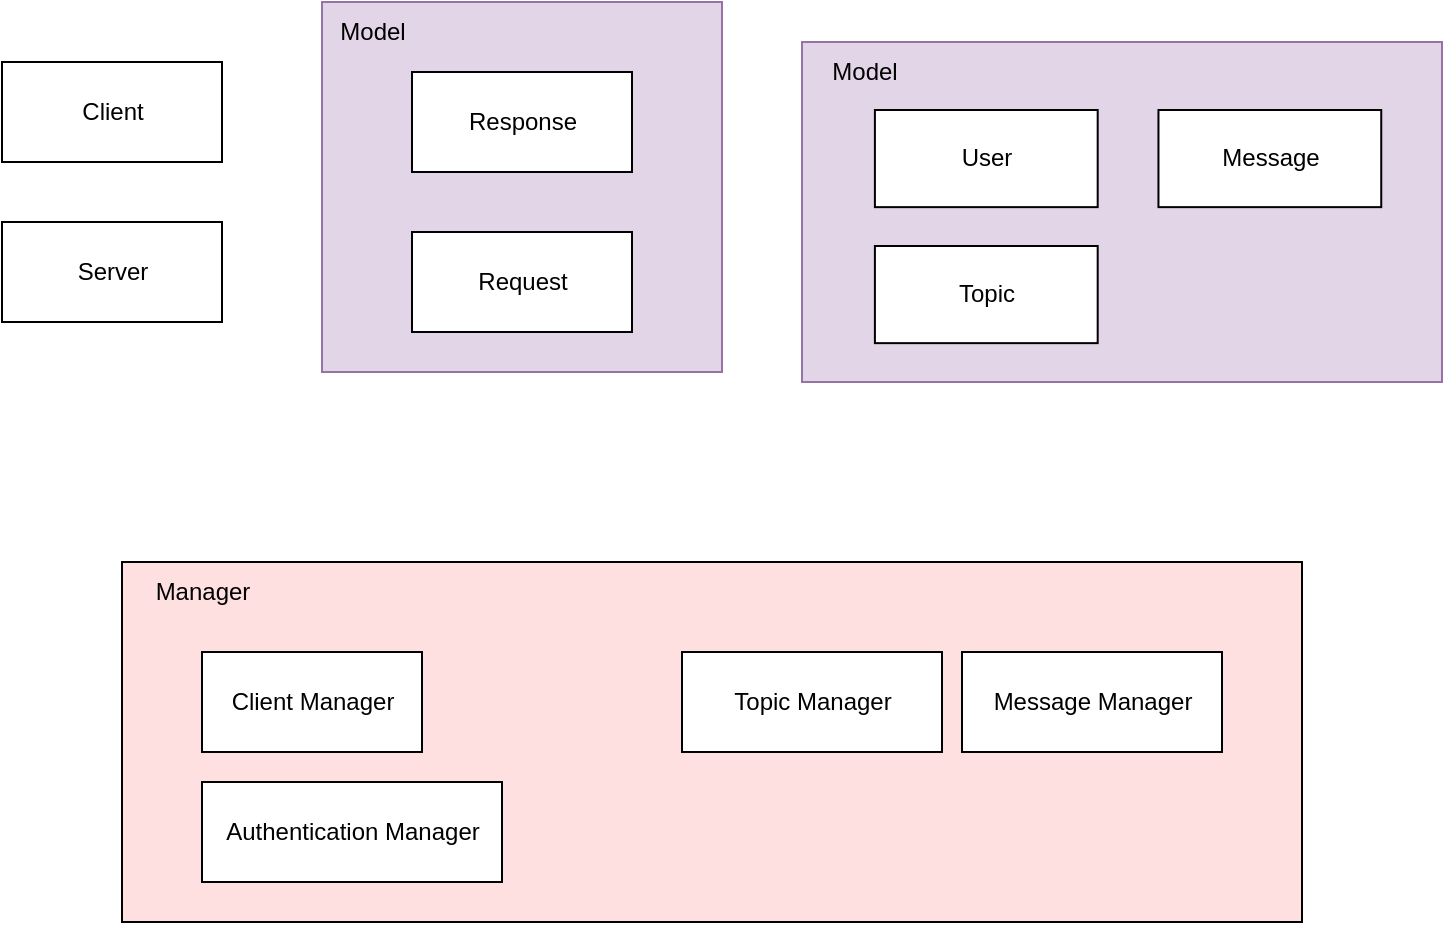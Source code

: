 <mxfile version="13.9.9" type="device" pages="6"><diagram id="C5RBs43oDa-KdzZeNtuy" name="Packages"><mxGraphModel dx="1886" dy="888" grid="1" gridSize="10" guides="1" tooltips="1" connect="1" arrows="1" fold="1" page="1" pageScale="1" pageWidth="827" pageHeight="1169" math="0" shadow="0"><root><mxCell id="WIyWlLk6GJQsqaUBKTNV-0"/><mxCell id="WIyWlLk6GJQsqaUBKTNV-1" parent="WIyWlLk6GJQsqaUBKTNV-0"/><mxCell id="DkFLWpTuHQuFIdyYBy_x-4" value="Client" style="html=1;" parent="WIyWlLk6GJQsqaUBKTNV-1" vertex="1"><mxGeometry x="40" y="100" width="110" height="50" as="geometry"/></mxCell><mxCell id="DkFLWpTuHQuFIdyYBy_x-5" value="Server" style="html=1;" parent="WIyWlLk6GJQsqaUBKTNV-1" vertex="1"><mxGeometry x="40" y="180" width="110" height="50" as="geometry"/></mxCell><mxCell id="DkFLWpTuHQuFIdyYBy_x-59" value="" style="group" parent="WIyWlLk6GJQsqaUBKTNV-1" vertex="1" connectable="0"><mxGeometry x="100" y="350" width="590" height="180" as="geometry"/></mxCell><mxCell id="DkFLWpTuHQuFIdyYBy_x-57" value="" style="html=1;outlineConnect=0;whiteSpace=wrap;fillColor=#ffe0e0;shape=mxgraph.archimate.rounded=1" parent="DkFLWpTuHQuFIdyYBy_x-59" vertex="1"><mxGeometry width="590" height="180" as="geometry"/></mxCell><mxCell id="DkFLWpTuHQuFIdyYBy_x-14" value="Message Manager" style="html=1;" parent="DkFLWpTuHQuFIdyYBy_x-59" vertex="1"><mxGeometry x="420" y="45" width="130" height="50" as="geometry"/></mxCell><mxCell id="DkFLWpTuHQuFIdyYBy_x-15" value="Client Manager" style="html=1;" parent="DkFLWpTuHQuFIdyYBy_x-59" vertex="1"><mxGeometry x="40" y="45" width="110" height="50" as="geometry"/></mxCell><mxCell id="DkFLWpTuHQuFIdyYBy_x-51" value="Topic Manager" style="html=1;" parent="DkFLWpTuHQuFIdyYBy_x-59" vertex="1"><mxGeometry x="280" y="45" width="130" height="50" as="geometry"/></mxCell><mxCell id="DkFLWpTuHQuFIdyYBy_x-58" value="Manager" style="text;html=1;align=center;verticalAlign=middle;resizable=0;points=[];autosize=1;" parent="DkFLWpTuHQuFIdyYBy_x-59" vertex="1"><mxGeometry x="10" y="5" width="60" height="20" as="geometry"/></mxCell><mxCell id="DkFLWpTuHQuFIdyYBy_x-46" value="Authentication Manager" style="html=1;" parent="DkFLWpTuHQuFIdyYBy_x-59" vertex="1"><mxGeometry x="40" y="110" width="150" height="50" as="geometry"/></mxCell><mxCell id="DkFLWpTuHQuFIdyYBy_x-64" value="" style="group;fillColor=#e1d5e7;strokeColor=#9673a6;" parent="WIyWlLk6GJQsqaUBKTNV-1" vertex="1" connectable="0"><mxGeometry x="440" y="90" width="320" height="170" as="geometry"/></mxCell><mxCell id="DkFLWpTuHQuFIdyYBy_x-62" value="" style="html=1;outlineConnect=0;whiteSpace=wrap;fillColor=#e1d5e7;shape=mxgraph.archimate.rounded=1;strokeColor=#9673a6;" parent="DkFLWpTuHQuFIdyYBy_x-64" vertex="1"><mxGeometry width="320" height="170" as="geometry"/></mxCell><mxCell id="DkFLWpTuHQuFIdyYBy_x-13" value="Topic" style="html=1;" parent="DkFLWpTuHQuFIdyYBy_x-64" vertex="1"><mxGeometry x="36.456" y="102" width="111.392" height="48.571" as="geometry"/></mxCell><mxCell id="DkFLWpTuHQuFIdyYBy_x-60" value="Message" style="html=1;" parent="DkFLWpTuHQuFIdyYBy_x-64" vertex="1"><mxGeometry x="178.228" y="34" width="111.392" height="48.571" as="geometry"/></mxCell><mxCell id="DkFLWpTuHQuFIdyYBy_x-61" value="User" style="html=1;" parent="DkFLWpTuHQuFIdyYBy_x-64" vertex="1"><mxGeometry x="36.456" y="34" width="111.392" height="48.571" as="geometry"/></mxCell><mxCell id="DkFLWpTuHQuFIdyYBy_x-63" value="Model" style="text;html=1;align=center;verticalAlign=middle;resizable=0;points=[];autosize=1;" parent="DkFLWpTuHQuFIdyYBy_x-64" vertex="1"><mxGeometry x="6.076" y="4.857" width="50" height="20" as="geometry"/></mxCell><mxCell id="DkFLWpTuHQuFIdyYBy_x-67" value="" style="group" parent="WIyWlLk6GJQsqaUBKTNV-1" vertex="1" connectable="0"><mxGeometry x="200" y="70" width="200" height="185" as="geometry"/></mxCell><mxCell id="DkFLWpTuHQuFIdyYBy_x-66" value="" style="html=1;outlineConnect=0;whiteSpace=wrap;fillColor=#e1d5e7;shape=mxgraph.archimate.rounded=1;strokeColor=#9673a6;" parent="DkFLWpTuHQuFIdyYBy_x-67" vertex="1"><mxGeometry width="200" height="185" as="geometry"/></mxCell><mxCell id="DkFLWpTuHQuFIdyYBy_x-7" value="Request" style="html=1;" parent="DkFLWpTuHQuFIdyYBy_x-67" vertex="1"><mxGeometry x="45" y="115" width="110" height="50" as="geometry"/></mxCell><mxCell id="DkFLWpTuHQuFIdyYBy_x-8" value="Response" style="html=1;" parent="DkFLWpTuHQuFIdyYBy_x-67" vertex="1"><mxGeometry x="45" y="35" width="110" height="50" as="geometry"/></mxCell><mxCell id="DkFLWpTuHQuFIdyYBy_x-68" value="Model" style="text;html=1;align=center;verticalAlign=middle;resizable=0;points=[];autosize=1;" parent="DkFLWpTuHQuFIdyYBy_x-67" vertex="1"><mxGeometry y="5" width="50" height="20" as="geometry"/></mxCell></root></mxGraphModel></diagram><diagram id="089lnzXz5fysI5_SAR4C" name="Models"><mxGraphModel dx="1886" dy="888" grid="1" gridSize="10" guides="1" tooltips="1" connect="1" arrows="1" fold="1" page="1" pageScale="1" pageWidth="850" pageHeight="1100" math="0" shadow="0"><root><mxCell id="wnFiDFd5x1qLZT3_uhKe-0"/><mxCell id="wnFiDFd5x1qLZT3_uhKe-1" parent="wnFiDFd5x1qLZT3_uhKe-0"/><mxCell id="LCUY8mh6jHkpUa4nRK77-10" value="User" style="swimlane;fontStyle=0;childLayout=stackLayout;horizontal=1;startSize=26;fillColor=none;horizontalStack=0;resizeParent=1;resizeParentMax=0;resizeLast=0;collapsible=1;marginBottom=0;" parent="wnFiDFd5x1qLZT3_uhKe-1" vertex="1"><mxGeometry x="40.0" y="40" width="140" height="130" as="geometry"/></mxCell><mxCell id="LCUY8mh6jHkpUa4nRK77-11" value="+ id: string" style="text;strokeColor=none;fillColor=none;align=left;verticalAlign=top;spacingLeft=4;spacingRight=4;overflow=hidden;rotatable=0;points=[[0,0.5],[1,0.5]];portConstraint=eastwest;" parent="LCUY8mh6jHkpUa4nRK77-10" vertex="1"><mxGeometry y="26" width="140" height="26" as="geometry"/></mxCell><mxCell id="LCUY8mh6jHkpUa4nRK77-12" value="+ username: string" style="text;strokeColor=none;fillColor=none;align=left;verticalAlign=top;spacingLeft=4;spacingRight=4;overflow=hidden;rotatable=0;points=[[0,0.5],[1,0.5]];portConstraint=eastwest;" parent="LCUY8mh6jHkpUa4nRK77-10" vertex="1"><mxGeometry y="52" width="140" height="26" as="geometry"/></mxCell><mxCell id="LCUY8mh6jHkpUa4nRK77-13" value="+ email: string" style="text;strokeColor=none;fillColor=none;align=left;verticalAlign=top;spacingLeft=4;spacingRight=4;overflow=hidden;rotatable=0;points=[[0,0.5],[1,0.5]];portConstraint=eastwest;" parent="LCUY8mh6jHkpUa4nRK77-10" vertex="1"><mxGeometry y="78" width="140" height="26" as="geometry"/></mxCell><mxCell id="LCUY8mh6jHkpUa4nRK77-14" value="+ password: string" style="text;strokeColor=none;fillColor=none;align=left;verticalAlign=top;spacingLeft=4;spacingRight=4;overflow=hidden;rotatable=0;points=[[0,0.5],[1,0.5]];portConstraint=eastwest;" parent="LCUY8mh6jHkpUa4nRK77-10" vertex="1"><mxGeometry y="104" width="140" height="26" as="geometry"/></mxCell><mxCell id="LCUY8mh6jHkpUa4nRK77-19" value="Topic" style="swimlane;fontStyle=0;childLayout=stackLayout;horizontal=1;startSize=26;fillColor=none;horizontalStack=0;resizeParent=1;resizeParentMax=0;resizeLast=0;collapsible=1;marginBottom=0;" parent="wnFiDFd5x1qLZT3_uhKe-1" vertex="1"><mxGeometry x="240" y="40" width="170" height="130" as="geometry"/></mxCell><mxCell id="LCUY8mh6jHkpUa4nRK77-20" value="+ id: string" style="text;strokeColor=none;fillColor=none;align=left;verticalAlign=top;spacingLeft=4;spacingRight=4;overflow=hidden;rotatable=0;points=[[0,0.5],[1,0.5]];portConstraint=eastwest;" parent="LCUY8mh6jHkpUa4nRK77-19" vertex="1"><mxGeometry y="26" width="170" height="26" as="geometry"/></mxCell><mxCell id="LCUY8mh6jHkpUa4nRK77-21" value="+ title: string" style="text;strokeColor=none;fillColor=none;align=left;verticalAlign=top;spacingLeft=4;spacingRight=4;overflow=hidden;rotatable=0;points=[[0,0.5],[1,0.5]];portConstraint=eastwest;" parent="LCUY8mh6jHkpUa4nRK77-19" vertex="1"><mxGeometry y="52" width="170" height="26" as="geometry"/></mxCell><mxCell id="LCUY8mh6jHkpUa4nRK77-22" value="+ members : List&lt;User&gt;" style="text;strokeColor=none;fillColor=none;align=left;verticalAlign=top;spacingLeft=4;spacingRight=4;overflow=hidden;rotatable=0;points=[[0,0.5],[1,0.5]];portConstraint=eastwest;" parent="LCUY8mh6jHkpUa4nRK77-19" vertex="1"><mxGeometry y="78" width="170" height="26" as="geometry"/></mxCell><mxCell id="LCUY8mh6jHkpUa4nRK77-28" value="+ messages: List&lt;Message&gt;" style="text;strokeColor=none;fillColor=none;align=left;verticalAlign=top;spacingLeft=4;spacingRight=4;overflow=hidden;rotatable=0;points=[[0,0.5],[1,0.5]];portConstraint=eastwest;" parent="LCUY8mh6jHkpUa4nRK77-19" vertex="1"><mxGeometry y="104" width="170" height="26" as="geometry"/></mxCell><mxCell id="LCUY8mh6jHkpUa4nRK77-29" value="Message" style="swimlane;fontStyle=0;childLayout=stackLayout;horizontal=1;startSize=26;fillColor=none;horizontalStack=0;resizeParent=1;resizeParentMax=0;resizeLast=0;collapsible=1;marginBottom=0;" parent="wnFiDFd5x1qLZT3_uhKe-1" vertex="1"><mxGeometry x="40" y="200" width="140" height="104" as="geometry"/></mxCell><mxCell id="LCUY8mh6jHkpUa4nRK77-30" value="+ id: string" style="text;strokeColor=none;fillColor=none;align=left;verticalAlign=top;spacingLeft=4;spacingRight=4;overflow=hidden;rotatable=0;points=[[0,0.5],[1,0.5]];portConstraint=eastwest;" parent="LCUY8mh6jHkpUa4nRK77-29" vertex="1"><mxGeometry y="26" width="140" height="26" as="geometry"/></mxCell><mxCell id="LCUY8mh6jHkpUa4nRK77-31" value="+ senderUserId: string" style="text;strokeColor=none;fillColor=none;align=left;verticalAlign=top;spacingLeft=4;spacingRight=4;overflow=hidden;rotatable=0;points=[[0,0.5],[1,0.5]];portConstraint=eastwest;" parent="LCUY8mh6jHkpUa4nRK77-29" vertex="1"><mxGeometry y="52" width="140" height="26" as="geometry"/></mxCell><mxCell id="LCUY8mh6jHkpUa4nRK77-32" value="+ receiverUserId: string" style="text;strokeColor=none;fillColor=none;align=left;verticalAlign=top;spacingLeft=4;spacingRight=4;overflow=hidden;rotatable=0;points=[[0,0.5],[1,0.5]];portConstraint=eastwest;" parent="LCUY8mh6jHkpUa4nRK77-29" vertex="1"><mxGeometry y="78" width="140" height="26" as="geometry"/></mxCell><mxCell id="80j0uRE0XzEf1WTKgP9t-5" value="Request" style="swimlane;fontStyle=0;childLayout=stackLayout;horizontal=1;startSize=26;fillColor=none;horizontalStack=0;resizeParent=1;resizeParentMax=0;resizeLast=0;collapsible=1;marginBottom=0;" parent="wnFiDFd5x1qLZT3_uhKe-1" vertex="1"><mxGeometry x="460" y="40" width="140" height="104" as="geometry"/></mxCell><mxCell id="80j0uRE0XzEf1WTKgP9t-6" value="+ id: string" style="text;strokeColor=none;fillColor=none;align=left;verticalAlign=top;spacingLeft=4;spacingRight=4;overflow=hidden;rotatable=0;points=[[0,0.5],[1,0.5]];portConstraint=eastwest;" parent="80j0uRE0XzEf1WTKgP9t-5" vertex="1"><mxGeometry y="26" width="140" height="26" as="geometry"/></mxCell><mxCell id="80j0uRE0XzEf1WTKgP9t-7" value="+ type: string" style="text;strokeColor=none;fillColor=none;align=left;verticalAlign=top;spacingLeft=4;spacingRight=4;overflow=hidden;rotatable=0;points=[[0,0.5],[1,0.5]];portConstraint=eastwest;" parent="80j0uRE0XzEf1WTKgP9t-5" vertex="1"><mxGeometry y="52" width="140" height="26" as="geometry"/></mxCell><mxCell id="80j0uRE0XzEf1WTKgP9t-8" value="+ body : Object" style="text;strokeColor=none;fillColor=none;align=left;verticalAlign=top;spacingLeft=4;spacingRight=4;overflow=hidden;rotatable=0;points=[[0,0.5],[1,0.5]];portConstraint=eastwest;" parent="80j0uRE0XzEf1WTKgP9t-5" vertex="1"><mxGeometry y="78" width="140" height="26" as="geometry"/></mxCell><mxCell id="-hQoK1EH-ycwUedTqQXQ-0" value="Response" style="swimlane;fontStyle=0;childLayout=stackLayout;horizontal=1;startSize=26;fillColor=none;horizontalStack=0;resizeParent=1;resizeParentMax=0;resizeLast=0;collapsible=1;marginBottom=0;" parent="wnFiDFd5x1qLZT3_uhKe-1" vertex="1"><mxGeometry x="640" y="40" width="140" height="130" as="geometry"/></mxCell><mxCell id="-hQoK1EH-ycwUedTqQXQ-1" value="+ id: string" style="text;strokeColor=none;fillColor=none;align=left;verticalAlign=top;spacingLeft=4;spacingRight=4;overflow=hidden;rotatable=0;points=[[0,0.5],[1,0.5]];portConstraint=eastwest;" parent="-hQoK1EH-ycwUedTqQXQ-0" vertex="1"><mxGeometry y="26" width="140" height="26" as="geometry"/></mxCell><mxCell id="-hQoK1EH-ycwUedTqQXQ-4" value="+ codeStatus: int" style="text;strokeColor=none;fillColor=none;align=left;verticalAlign=top;spacingLeft=4;spacingRight=4;overflow=hidden;rotatable=0;points=[[0,0.5],[1,0.5]];portConstraint=eastwest;" parent="-hQoK1EH-ycwUedTqQXQ-0" vertex="1"><mxGeometry y="52" width="140" height="26" as="geometry"/></mxCell><mxCell id="-hQoK1EH-ycwUedTqQXQ-2" value="+ type: string" style="text;strokeColor=none;fillColor=none;align=left;verticalAlign=top;spacingLeft=4;spacingRight=4;overflow=hidden;rotatable=0;points=[[0,0.5],[1,0.5]];portConstraint=eastwest;" parent="-hQoK1EH-ycwUedTqQXQ-0" vertex="1"><mxGeometry y="78" width="140" height="26" as="geometry"/></mxCell><mxCell id="-hQoK1EH-ycwUedTqQXQ-3" value="+ body: type" style="text;strokeColor=none;fillColor=none;align=left;verticalAlign=top;spacingLeft=4;spacingRight=4;overflow=hidden;rotatable=0;points=[[0,0.5],[1,0.5]];portConstraint=eastwest;" parent="-hQoK1EH-ycwUedTqQXQ-0" vertex="1"><mxGeometry y="104" width="140" height="26" as="geometry"/></mxCell></root></mxGraphModel></diagram><diagram id="sNCp4012P_rcT5twrctU" name="Client Side"><mxGraphModel dx="1572" dy="740" grid="1" gridSize="10" guides="1" tooltips="1" connect="1" arrows="1" fold="1" page="1" pageScale="1" pageWidth="850" pageHeight="1100" math="0" shadow="0"><root><mxCell id="ltYdSFdXCNbPifZ0Z3VS-0"/><mxCell id="ltYdSFdXCNbPifZ0Z3VS-1" parent="ltYdSFdXCNbPifZ0Z3VS-0"/><mxCell id="RAeruhrGoMXEG1H-iHgU-1" style="edgeStyle=orthogonalEdgeStyle;rounded=0;orthogonalLoop=1;jettySize=auto;html=1;entryX=0;entryY=0.5;entryDx=0;entryDy=0;" parent="ltYdSFdXCNbPifZ0Z3VS-1" edge="1"><mxGeometry relative="1" as="geometry"><mxPoint x="460" y="480.0" as="sourcePoint"/><mxPoint x="142" y="1010" as="targetPoint"/><Array as="points"><mxPoint x="460" y="470"/><mxPoint x="110" y="470"/><mxPoint x="110" y="1010"/></Array></mxGeometry></mxCell><mxCell id="9n5eHW4DcIJI9G0TIkUG-0" value="" style="rounded=0;whiteSpace=wrap;html=1;strokeWidth=1;fillColor=none;strokeColor=#FF3333;" parent="ltYdSFdXCNbPifZ0Z3VS-1" vertex="1"><mxGeometry x="260" y="50" width="410" height="280" as="geometry"/></mxCell><mxCell id="7_la6B7S-z16XxFetCck-6" style="edgeStyle=orthogonalEdgeStyle;rounded=0;orthogonalLoop=1;jettySize=auto;html=1;entryX=0;entryY=0.5;entryDx=0;entryDy=0;" parent="ltYdSFdXCNbPifZ0Z3VS-1" source="7_la6B7S-z16XxFetCck-0" target="7_la6B7S-z16XxFetCck-4" edge="1"><mxGeometry relative="1" as="geometry"/></mxCell><mxCell id="7_la6B7S-z16XxFetCck-8" value="register" style="edgeLabel;html=1;align=center;verticalAlign=middle;resizable=0;points=[];fontStyle=1" parent="7_la6B7S-z16XxFetCck-6" vertex="1" connectable="0"><mxGeometry x="0.155" y="-1" relative="1" as="geometry"><mxPoint as="offset"/></mxGeometry></mxCell><mxCell id="7_la6B7S-z16XxFetCck-7" style="edgeStyle=orthogonalEdgeStyle;rounded=0;orthogonalLoop=1;jettySize=auto;html=1;entryX=0;entryY=0.5;entryDx=0;entryDy=0;" parent="ltYdSFdXCNbPifZ0Z3VS-1" source="7_la6B7S-z16XxFetCck-0" target="7_la6B7S-z16XxFetCck-5" edge="1"><mxGeometry relative="1" as="geometry"/></mxCell><mxCell id="7_la6B7S-z16XxFetCck-9" value="login" style="edgeLabel;html=1;align=center;verticalAlign=middle;resizable=0;points=[];fontStyle=1" parent="7_la6B7S-z16XxFetCck-7" vertex="1" connectable="0"><mxGeometry x="0.156" y="1" relative="1" as="geometry"><mxPoint y="-6.86" as="offset"/></mxGeometry></mxCell><mxCell id="7_la6B7S-z16XxFetCck-0" value="Menu&lt;br&gt;guest" style="html=1;fillColor=#dae8fc;strokeColor=#6c8ebf;" parent="ltYdSFdXCNbPifZ0Z3VS-1" vertex="1"><mxGeometry x="120" y="170" width="110" height="50" as="geometry"/></mxCell><mxCell id="7_la6B7S-z16XxFetCck-3" style="edgeStyle=orthogonalEdgeStyle;rounded=0;orthogonalLoop=1;jettySize=auto;html=1;entryX=0;entryY=0.5;entryDx=0;entryDy=0;" parent="ltYdSFdXCNbPifZ0Z3VS-1" source="7_la6B7S-z16XxFetCck-2" target="7_la6B7S-z16XxFetCck-0" edge="1"><mxGeometry relative="1" as="geometry"/></mxCell><mxCell id="7_la6B7S-z16XxFetCck-2" value="Actor" style="shape=umlActor;verticalLabelPosition=bottom;verticalAlign=top;html=1;outlineConnect=0;" parent="ltYdSFdXCNbPifZ0Z3VS-1" vertex="1"><mxGeometry x="20" y="170" width="30" height="50" as="geometry"/></mxCell><mxCell id="7_la6B7S-z16XxFetCck-11" style="edgeStyle=orthogonalEdgeStyle;rounded=0;orthogonalLoop=1;jettySize=auto;html=1;entryX=0;entryY=0.5;entryDx=0;entryDy=0;" parent="ltYdSFdXCNbPifZ0Z3VS-1" source="7_la6B7S-z16XxFetCck-4" edge="1"><mxGeometry relative="1" as="geometry"><mxPoint x="610" y="195" as="targetPoint"/><Array as="points"><mxPoint x="560" y="125"/><mxPoint x="560" y="195"/></Array></mxGeometry></mxCell><mxCell id="7_la6B7S-z16XxFetCck-17" value="request" style="edgeLabel;html=1;align=center;verticalAlign=middle;resizable=0;points=[];" parent="7_la6B7S-z16XxFetCck-11" vertex="1" connectable="0"><mxGeometry x="-0.587" y="-2" relative="1" as="geometry"><mxPoint y="-2" as="offset"/></mxGeometry></mxCell><mxCell id="7_la6B7S-z16XxFetCck-4" value="Register" style="html=1;fillColor=#d5e8d4;strokeColor=#82b366;" parent="ltYdSFdXCNbPifZ0Z3VS-1" vertex="1"><mxGeometry x="320" y="100" width="110" height="50" as="geometry"/></mxCell><mxCell id="7_la6B7S-z16XxFetCck-12" style="edgeStyle=orthogonalEdgeStyle;rounded=0;orthogonalLoop=1;jettySize=auto;html=1;entryX=0;entryY=0.5;entryDx=0;entryDy=0;" parent="ltYdSFdXCNbPifZ0Z3VS-1" source="7_la6B7S-z16XxFetCck-5" edge="1"><mxGeometry relative="1" as="geometry"><mxPoint x="610" y="195" as="targetPoint"/><Array as="points"><mxPoint x="560" y="255"/><mxPoint x="560" y="195"/></Array></mxGeometry></mxCell><mxCell id="7_la6B7S-z16XxFetCck-19" value="request" style="edgeLabel;html=1;align=center;verticalAlign=middle;resizable=0;points=[];" parent="7_la6B7S-z16XxFetCck-12" vertex="1" connectable="0"><mxGeometry x="-0.58" y="1" relative="1" as="geometry"><mxPoint y="1" as="offset"/></mxGeometry></mxCell><mxCell id="7_la6B7S-z16XxFetCck-5" value="Login" style="html=1;fillColor=#d5e8d4;strokeColor=#82b366;" parent="ltYdSFdXCNbPifZ0Z3VS-1" vertex="1"><mxGeometry x="320" y="230" width="110" height="50" as="geometry"/></mxCell><mxCell id="7_la6B7S-z16XxFetCck-22" style="edgeStyle=orthogonalEdgeStyle;rounded=0;orthogonalLoop=1;jettySize=auto;html=1;entryX=0;entryY=0.5;entryDx=0;entryDy=0;" parent="ltYdSFdXCNbPifZ0Z3VS-1" source="7_la6B7S-z16XxFetCck-20" target="7_la6B7S-z16XxFetCck-21" edge="1"><mxGeometry relative="1" as="geometry"><Array as="points"><mxPoint x="760" y="195"/><mxPoint x="760" y="475"/></Array></mxGeometry></mxCell><mxCell id="7_la6B7S-z16XxFetCck-24" style="edgeStyle=orthogonalEdgeStyle;rounded=0;orthogonalLoop=1;jettySize=auto;html=1;entryX=0.5;entryY=0;entryDx=0;entryDy=0;" parent="ltYdSFdXCNbPifZ0Z3VS-1" source="7_la6B7S-z16XxFetCck-20" target="7_la6B7S-z16XxFetCck-0" edge="1"><mxGeometry relative="1" as="geometry"><Array as="points"><mxPoint x="625" y="80"/><mxPoint x="175" y="80"/></Array></mxGeometry></mxCell><mxCell id="7_la6B7S-z16XxFetCck-25" value="server error" style="edgeLabel;html=1;align=center;verticalAlign=middle;resizable=0;points=[];" parent="7_la6B7S-z16XxFetCck-24" vertex="1" connectable="0"><mxGeometry x="-0.034" y="1" relative="1" as="geometry"><mxPoint as="offset"/></mxGeometry></mxCell><mxCell id="7_la6B7S-z16XxFetCck-26" style="edgeStyle=orthogonalEdgeStyle;rounded=0;orthogonalLoop=1;jettySize=auto;html=1;entryX=0.5;entryY=1;entryDx=0;entryDy=0;" parent="ltYdSFdXCNbPifZ0Z3VS-1" source="7_la6B7S-z16XxFetCck-20" target="7_la6B7S-z16XxFetCck-5" edge="1"><mxGeometry relative="1" as="geometry"><Array as="points"><mxPoint x="625" y="320"/><mxPoint x="375" y="320"/></Array></mxGeometry></mxCell><mxCell id="7_la6B7S-z16XxFetCck-27" value="wrong credentials" style="edgeLabel;html=1;align=center;verticalAlign=middle;resizable=0;points=[];" parent="7_la6B7S-z16XxFetCck-26" vertex="1" connectable="0"><mxGeometry x="0.229" relative="1" as="geometry"><mxPoint as="offset"/></mxGeometry></mxCell><mxCell id="7_la6B7S-z16XxFetCck-20" value="" style="rhombus;" parent="ltYdSFdXCNbPifZ0Z3VS-1" vertex="1"><mxGeometry x="610" y="180" width="30" height="30" as="geometry"/></mxCell><mxCell id="7_la6B7S-z16XxFetCck-21" value="Menu&lt;br&gt;guest" style="html=1;fillColor=#dae8fc;strokeColor=#6c8ebf;" parent="ltYdSFdXCNbPifZ0Z3VS-1" vertex="1"><mxGeometry x="460" y="450" width="110" height="50" as="geometry"/></mxCell><mxCell id="7_la6B7S-z16XxFetCck-37" value="List topics" style="html=1;fillColor=#d5e8d4;strokeColor=#82b366;" parent="ltYdSFdXCNbPifZ0Z3VS-1" vertex="1"><mxGeometry x="142" y="580" width="110" height="50" as="geometry"/></mxCell><mxCell id="7_la6B7S-z16XxFetCck-40" style="edgeStyle=orthogonalEdgeStyle;rounded=0;orthogonalLoop=1;jettySize=auto;html=1;entryX=0.5;entryY=1;entryDx=0;entryDy=0;" parent="ltYdSFdXCNbPifZ0Z3VS-1" source="7_la6B7S-z16XxFetCck-37" target="7_la6B7S-z16XxFetCck-37" edge="1"><mxGeometry relative="1" as="geometry"><Array as="points"><mxPoint x="197" y="560"/><mxPoint x="292" y="560"/><mxPoint x="292" y="650"/><mxPoint x="197" y="650"/></Array></mxGeometry></mxCell><mxCell id="7_la6B7S-z16XxFetCck-41" value="request" style="edgeLabel;html=1;align=center;verticalAlign=middle;resizable=0;points=[];" parent="7_la6B7S-z16XxFetCck-40" vertex="1" connectable="0"><mxGeometry x="-0.086" y="3" relative="1" as="geometry"><mxPoint y="14.17" as="offset"/></mxGeometry></mxCell><mxCell id="7_la6B7S-z16XxFetCck-42" value="Create topic" style="html=1;fillColor=#d5e8d4;strokeColor=#82b366;" parent="ltYdSFdXCNbPifZ0Z3VS-1" vertex="1"><mxGeometry x="150" y="720" width="110" height="50" as="geometry"/></mxCell><mxCell id="RAeruhrGoMXEG1H-iHgU-8" style="edgeStyle=orthogonalEdgeStyle;rounded=0;orthogonalLoop=1;jettySize=auto;html=1;entryX=0;entryY=0.5;entryDx=0;entryDy=0;" parent="ltYdSFdXCNbPifZ0Z3VS-1" source="7_la6B7S-z16XxFetCck-48" target="RAeruhrGoMXEG1H-iHgU-5" edge="1"><mxGeometry relative="1" as="geometry"/></mxCell><mxCell id="9LcCnPMQCtqSjNBUj4yL-0" value="mt MESSAGE TOPIC_NAME" style="edgeLabel;html=1;align=center;verticalAlign=middle;resizable=0;points=[];fontStyle=1" parent="RAeruhrGoMXEG1H-iHgU-8" vertex="1" connectable="0"><mxGeometry x="0.097" y="3" relative="1" as="geometry"><mxPoint x="-14.59" y="3.05" as="offset"/></mxGeometry></mxCell><mxCell id="7_la6B7S-z16XxFetCck-48" value="Topic room" style="html=1;fillColor=#dae8fc;strokeColor=#6c8ebf;" parent="ltYdSFdXCNbPifZ0Z3VS-1" vertex="1"><mxGeometry x="330" y="860" width="110" height="50" as="geometry"/></mxCell><mxCell id="7_la6B7S-z16XxFetCck-52" style="edgeStyle=orthogonalEdgeStyle;rounded=0;orthogonalLoop=1;jettySize=auto;html=1;entryX=0;entryY=0.5;entryDx=0;entryDy=0;" parent="ltYdSFdXCNbPifZ0Z3VS-1" source="7_la6B7S-z16XxFetCck-51" target="7_la6B7S-z16XxFetCck-48" edge="1"><mxGeometry relative="1" as="geometry"/></mxCell><mxCell id="7_la6B7S-z16XxFetCck-54" value="request" style="edgeLabel;html=1;align=center;verticalAlign=middle;resizable=0;points=[];" parent="7_la6B7S-z16XxFetCck-52" vertex="1" connectable="0"><mxGeometry x="-0.062" y="1" relative="1" as="geometry"><mxPoint x="-15" y="1" as="offset"/></mxGeometry></mxCell><mxCell id="7_la6B7S-z16XxFetCck-51" value="Join topic" style="html=1;fillColor=#d5e8d4;strokeColor=#82b366;" parent="ltYdSFdXCNbPifZ0Z3VS-1" vertex="1"><mxGeometry x="142" y="860" width="110" height="50" as="geometry"/></mxCell><mxCell id="RAeruhrGoMXEG1H-iHgU-0" value="Send private&lt;br&gt;message" style="html=1;fillColor=#d5e8d4;strokeColor=#82b366;" parent="ltYdSFdXCNbPifZ0Z3VS-1" vertex="1"><mxGeometry x="142" y="980" width="110" height="50" as="geometry"/></mxCell><mxCell id="RAeruhrGoMXEG1H-iHgU-3" style="edgeStyle=orthogonalEdgeStyle;rounded=0;orthogonalLoop=1;jettySize=auto;html=1;entryX=0.5;entryY=1;entryDx=0;entryDy=0;" parent="ltYdSFdXCNbPifZ0Z3VS-1" source="RAeruhrGoMXEG1H-iHgU-0" target="RAeruhrGoMXEG1H-iHgU-0" edge="1"><mxGeometry relative="1" as="geometry"><Array as="points"><mxPoint x="197" y="960"/><mxPoint x="282" y="960"/><mxPoint x="282" y="1050"/><mxPoint x="197" y="1050"/></Array></mxGeometry></mxCell><mxCell id="RAeruhrGoMXEG1H-iHgU-4" value="request" style="edgeLabel;html=1;align=center;verticalAlign=middle;resizable=0;points=[];" parent="RAeruhrGoMXEG1H-iHgU-3" vertex="1" connectable="0"><mxGeometry x="-0.224" y="-2" relative="1" as="geometry"><mxPoint x="2" y="33.33" as="offset"/></mxGeometry></mxCell><mxCell id="RAeruhrGoMXEG1H-iHgU-5" value="Send message&lt;br&gt;to topic room" style="html=1;fillColor=#d5e8d4;strokeColor=#82b366;" parent="ltYdSFdXCNbPifZ0Z3VS-1" vertex="1"><mxGeometry x="630" y="859.94" width="110" height="50" as="geometry"/></mxCell><mxCell id="RAeruhrGoMXEG1H-iHgU-10" style="edgeStyle=orthogonalEdgeStyle;rounded=0;orthogonalLoop=1;jettySize=auto;html=1;entryX=0.5;entryY=1;entryDx=0;entryDy=0;" parent="ltYdSFdXCNbPifZ0Z3VS-1" source="RAeruhrGoMXEG1H-iHgU-5" target="RAeruhrGoMXEG1H-iHgU-5" edge="1"><mxGeometry relative="1" as="geometry"><Array as="points"><mxPoint x="685" y="839.94"/><mxPoint x="770" y="839.94"/><mxPoint x="770" y="929.94"/><mxPoint x="685" y="929.94"/></Array></mxGeometry></mxCell><mxCell id="RAeruhrGoMXEG1H-iHgU-11" value="request" style="edgeLabel;html=1;align=center;verticalAlign=middle;resizable=0;points=[];" parent="RAeruhrGoMXEG1H-iHgU-10" vertex="1" connectable="0"><mxGeometry x="-0.062" y="1" relative="1" as="geometry"><mxPoint y="9.17" as="offset"/></mxGeometry></mxCell><mxCell id="CEXZrbKss4SK58gYR61H-0" value="* tcp socket create" style="text;html=1;align=center;verticalAlign=middle;resizable=0;points=[];autosize=1;" parent="ltYdSFdXCNbPifZ0Z3VS-1" vertex="1"><mxGeometry x="430" y="90" width="110" height="20" as="geometry"/></mxCell><mxCell id="CEXZrbKss4SK58gYR61H-1" value="* tcp socket create" style="text;html=1;align=center;verticalAlign=middle;resizable=0;points=[];autosize=1;" parent="ltYdSFdXCNbPifZ0Z3VS-1" vertex="1"><mxGeometry x="430" y="220" width="110" height="20" as="geometry"/></mxCell><mxCell id="jfozM_QIi--hnnEj7aWZ-0" value="* tcp socket close" style="text;html=1;align=center;verticalAlign=middle;resizable=0;points=[];autosize=1;" parent="ltYdSFdXCNbPifZ0Z3VS-1" vertex="1"><mxGeometry x="380" y="285" width="110" height="20" as="geometry"/></mxCell><mxCell id="jfozM_QIi--hnnEj7aWZ-1" value="* tcp socket close" style="text;html=1;align=center;verticalAlign=middle;resizable=0;points=[];autosize=1;" parent="ltYdSFdXCNbPifZ0Z3VS-1" vertex="1"><mxGeometry x="120" y="220" width="110" height="20" as="geometry"/></mxCell><mxCell id="9LcCnPMQCtqSjNBUj4yL-1" value="Service" style="html=1;fillColor=#d5e8d4;strokeColor=#82b366;" parent="ltYdSFdXCNbPifZ0Z3VS-1" vertex="1"><mxGeometry x="40" y="305" width="110" height="50" as="geometry"/></mxCell><mxCell id="9LcCnPMQCtqSjNBUj4yL-2" value="Interface UX" style="html=1;fillColor=#dae8fc;strokeColor=#6c8ebf;" parent="ltYdSFdXCNbPifZ0Z3VS-1" vertex="1"><mxGeometry x="10" y="370" width="110" height="50" as="geometry"/></mxCell></root></mxGraphModel></diagram><diagram id="O0jOxg1J8QUURtm-T4ZG" name="Server Side"><mxGraphModel dx="1886" dy="888" grid="1" gridSize="10" guides="1" tooltips="1" connect="1" arrows="1" fold="1" page="1" pageScale="1" pageWidth="850" pageHeight="1100" math="0" shadow="0"><root><mxCell id="blV9FEAS5dWfClxN2ozR-0"/><mxCell id="blV9FEAS5dWfClxN2ozR-1" parent="blV9FEAS5dWfClxN2ozR-0"/><mxCell id="Pk25yEZ7tyQXqvGtkdzf-3" value="" style="rounded=0;whiteSpace=wrap;html=1;fillColor=none;strokeColor=#FF0000;strokeWidth=2;" parent="blV9FEAS5dWfClxN2ozR-1" vertex="1"><mxGeometry x="130" y="270" width="670" height="455" as="geometry"/></mxCell><mxCell id="Pk25yEZ7tyQXqvGtkdzf-1" value="" style="rounded=0;whiteSpace=wrap;html=1;fillColor=none;strokeColor=#FF0000;strokeWidth=2;" parent="blV9FEAS5dWfClxN2ozR-1" vertex="1"><mxGeometry x="70" y="80" width="440" height="170" as="geometry"/></mxCell><mxCell id="CE_6rgzJtESMcz5nGyBF-1" value="" style="endArrow=classic;html=1;" parent="blV9FEAS5dWfClxN2ozR-1" target="h87GGVpFRowEeNIh4tP3-0" edge="1"><mxGeometry width="50" height="50" relative="1" as="geometry"><mxPoint x="80" y="215" as="sourcePoint"/><mxPoint x="250" y="215" as="targetPoint"/></mxGeometry></mxCell><mxCell id="CE_6rgzJtESMcz5nGyBF-2" value="request coming" style="edgeLabel;html=1;align=center;verticalAlign=middle;resizable=0;points=[];" parent="CE_6rgzJtESMcz5nGyBF-1" vertex="1" connectable="0"><mxGeometry x="-0.171" y="-1" relative="1" as="geometry"><mxPoint as="offset"/></mxGeometry></mxCell><mxCell id="h87GGVpFRowEeNIh4tP3-4" style="edgeStyle=orthogonalEdgeStyle;rounded=0;orthogonalLoop=1;jettySize=auto;html=1;entryX=0;entryY=0.5;entryDx=0;entryDy=0;" parent="blV9FEAS5dWfClxN2ozR-1" source="h87GGVpFRowEeNIh4tP3-0" target="h87GGVpFRowEeNIh4tP3-3" edge="1"><mxGeometry relative="1" as="geometry"><Array as="points"><mxPoint x="250" y="215"/><mxPoint x="250" y="135"/></Array></mxGeometry></mxCell><mxCell id="h87GGVpFRowEeNIh4tP3-6" value="first connection" style="edgeLabel;html=1;align=center;verticalAlign=middle;resizable=0;points=[];" parent="h87GGVpFRowEeNIh4tP3-4" vertex="1" connectable="0"><mxGeometry x="-0.205" y="2" relative="1" as="geometry"><mxPoint as="offset"/></mxGeometry></mxCell><mxCell id="h87GGVpFRowEeNIh4tP3-9" style="edgeStyle=orthogonalEdgeStyle;rounded=0;orthogonalLoop=1;jettySize=auto;html=1;entryX=0;entryY=0.5;entryDx=0;entryDy=0;" parent="blV9FEAS5dWfClxN2ozR-1" source="h87GGVpFRowEeNIh4tP3-0" target="h87GGVpFRowEeNIh4tP3-7" edge="1"><mxGeometry relative="1" as="geometry"><Array as="points"><mxPoint x="250" y="362"/></Array></mxGeometry></mxCell><mxCell id="OLbdaO4sBc-0MIstJ_PM-0" value="already connected" style="edgeLabel;html=1;align=center;verticalAlign=middle;resizable=0;points=[];" parent="h87GGVpFRowEeNIh4tP3-9" vertex="1" connectable="0"><mxGeometry x="-0.275" y="2" relative="1" as="geometry"><mxPoint as="offset"/></mxGeometry></mxCell><mxCell id="h87GGVpFRowEeNIh4tP3-0" value="" style="rhombus;" parent="blV9FEAS5dWfClxN2ozR-1" vertex="1"><mxGeometry x="235" y="200" width="30" height="30" as="geometry"/></mxCell><mxCell id="h87GGVpFRowEeNIh4tP3-8" style="edgeStyle=orthogonalEdgeStyle;rounded=0;orthogonalLoop=1;jettySize=auto;html=1;entryX=0.5;entryY=0;entryDx=0;entryDy=0;" parent="blV9FEAS5dWfClxN2ozR-1" source="h87GGVpFRowEeNIh4tP3-3" target="h87GGVpFRowEeNIh4tP3-7" edge="1"><mxGeometry relative="1" as="geometry"/></mxCell><mxCell id="Pk25yEZ7tyQXqvGtkdzf-5" value="create new thread" style="edgeLabel;html=1;align=center;verticalAlign=middle;resizable=0;points=[];" parent="h87GGVpFRowEeNIh4tP3-8" vertex="1" connectable="0"><mxGeometry x="-0.209" y="2" relative="1" as="geometry"><mxPoint as="offset"/></mxGeometry></mxCell><mxCell id="h87GGVpFRowEeNIh4tP3-3" value="ClientManager" style="html=1;fillColor=#d5e8d4;strokeColor=#82b366;" parent="blV9FEAS5dWfClxN2ozR-1" vertex="1"><mxGeometry x="345" y="110" width="110" height="50" as="geometry"/></mxCell><mxCell id="OLbdaO4sBc-0MIstJ_PM-2" style="edgeStyle=orthogonalEdgeStyle;rounded=0;orthogonalLoop=1;jettySize=auto;html=1;" parent="blV9FEAS5dWfClxN2ozR-1" source="h87GGVpFRowEeNIh4tP3-7" target="OLbdaO4sBc-0MIstJ_PM-1" edge="1"><mxGeometry relative="1" as="geometry"><Array as="points"><mxPoint x="400" y="417"/><mxPoint x="215" y="417"/></Array></mxGeometry></mxCell><mxCell id="OLbdaO4sBc-0MIstJ_PM-3" value="/mp" style="edgeLabel;html=1;align=center;verticalAlign=middle;resizable=0;points=[];" parent="OLbdaO4sBc-0MIstJ_PM-2" vertex="1" connectable="0"><mxGeometry x="0.349" y="5" relative="1" as="geometry"><mxPoint x="37" y="-5" as="offset"/></mxGeometry></mxCell><mxCell id="Q10mcW9_15vb00DObYlQ-0" style="edgeStyle=orthogonalEdgeStyle;rounded=0;orthogonalLoop=1;jettySize=auto;html=1;entryX=0.5;entryY=0;entryDx=0;entryDy=0;" parent="blV9FEAS5dWfClxN2ozR-1" source="h87GGVpFRowEeNIh4tP3-7" target="OLbdaO4sBc-0MIstJ_PM-4" edge="1"><mxGeometry relative="1" as="geometry"><Array as="points"><mxPoint x="400" y="417"/><mxPoint x="555" y="417"/></Array></mxGeometry></mxCell><mxCell id="Q10mcW9_15vb00DObYlQ-1" value="&amp;nbsp;/login&lt;br&gt;&amp;nbsp;/register" style="edgeLabel;html=1;align=center;verticalAlign=middle;resizable=0;points=[];" parent="Q10mcW9_15vb00DObYlQ-0" vertex="1" connectable="0"><mxGeometry x="-0.244" y="2" relative="1" as="geometry"><mxPoint as="offset"/></mxGeometry></mxCell><mxCell id="Q10mcW9_15vb00DObYlQ-14" style="edgeStyle=orthogonalEdgeStyle;rounded=0;orthogonalLoop=1;jettySize=auto;html=1;" parent="blV9FEAS5dWfClxN2ozR-1" source="h87GGVpFRowEeNIh4tP3-7" target="Q10mcW9_15vb00DObYlQ-13" edge="1"><mxGeometry relative="1" as="geometry"/></mxCell><mxCell id="Q10mcW9_15vb00DObYlQ-17" value="/topic join&lt;br&gt;/topic create&lt;br&gt;/topic message" style="edgeLabel;html=1;align=center;verticalAlign=middle;resizable=0;points=[];" parent="Q10mcW9_15vb00DObYlQ-14" vertex="1" connectable="0"><mxGeometry x="-0.008" y="-2" relative="1" as="geometry"><mxPoint x="1" as="offset"/></mxGeometry></mxCell><mxCell id="h87GGVpFRowEeNIh4tP3-7" value="Listener Request" style="html=1;fillColor=#d5e8d4;strokeColor=#82b366;" parent="blV9FEAS5dWfClxN2ozR-1" vertex="1"><mxGeometry x="345" y="337" width="110" height="50" as="geometry"/></mxCell><mxCell id="Q10mcW9_15vb00DObYlQ-5" style="edgeStyle=orthogonalEdgeStyle;rounded=0;orthogonalLoop=1;jettySize=auto;html=1;entryX=0;entryY=0.5;entryDx=0;entryDy=0;" parent="blV9FEAS5dWfClxN2ozR-1" source="OLbdaO4sBc-0MIstJ_PM-1" target="Q10mcW9_15vb00DObYlQ-3" edge="1"><mxGeometry relative="1" as="geometry"><Array as="points"><mxPoint x="215" y="672"/></Array></mxGeometry></mxCell><mxCell id="Q10mcW9_15vb00DObYlQ-12" value="response" style="edgeLabel;html=1;align=center;verticalAlign=middle;resizable=0;points=[];" parent="Q10mcW9_15vb00DObYlQ-5" vertex="1" connectable="0"><mxGeometry x="-0.593" relative="1" as="geometry"><mxPoint as="offset"/></mxGeometry></mxCell><mxCell id="OLbdaO4sBc-0MIstJ_PM-1" value="Manage Manager" style="html=1;fillColor=#d5e8d4;strokeColor=#82b366;" parent="blV9FEAS5dWfClxN2ozR-1" vertex="1"><mxGeometry x="160" y="457" width="110" height="50" as="geometry"/></mxCell><mxCell id="Q10mcW9_15vb00DObYlQ-4" style="edgeStyle=orthogonalEdgeStyle;rounded=0;orthogonalLoop=1;jettySize=auto;html=1;entryX=1;entryY=0.5;entryDx=0;entryDy=0;" parent="blV9FEAS5dWfClxN2ozR-1" source="OLbdaO4sBc-0MIstJ_PM-4" target="Q10mcW9_15vb00DObYlQ-3" edge="1"><mxGeometry relative="1" as="geometry"><Array as="points"><mxPoint x="555" y="672"/></Array></mxGeometry></mxCell><mxCell id="Q10mcW9_15vb00DObYlQ-11" value="response" style="edgeLabel;html=1;align=center;verticalAlign=middle;resizable=0;points=[];" parent="Q10mcW9_15vb00DObYlQ-4" vertex="1" connectable="0"><mxGeometry x="-0.573" y="3" relative="1" as="geometry"><mxPoint as="offset"/></mxGeometry></mxCell><mxCell id="OLbdaO4sBc-0MIstJ_PM-4" value="Authentication Manager" style="html=1;fillColor=#d5e8d4;strokeColor=#82b366;" parent="blV9FEAS5dWfClxN2ozR-1" vertex="1"><mxGeometry x="485" y="457" width="140" height="50" as="geometry"/></mxCell><mxCell id="Q10mcW9_15vb00DObYlQ-7" style="edgeStyle=orthogonalEdgeStyle;rounded=0;orthogonalLoop=1;jettySize=auto;html=1;" parent="blV9FEAS5dWfClxN2ozR-1" source="Q10mcW9_15vb00DObYlQ-3" edge="1"><mxGeometry relative="1" as="geometry"><mxPoint x="390" y="777" as="targetPoint"/></mxGeometry></mxCell><mxCell id="Q10mcW9_15vb00DObYlQ-10" value="response" style="edgeLabel;html=1;align=center;verticalAlign=middle;resizable=0;points=[];" parent="Q10mcW9_15vb00DObYlQ-7" vertex="1" connectable="0"><mxGeometry x="-0.108" y="-1" relative="1" as="geometry"><mxPoint as="offset"/></mxGeometry></mxCell><mxCell id="Q10mcW9_15vb00DObYlQ-3" value="Response Manager" style="html=1;fillColor=#d5e8d4;strokeColor=#82b366;" parent="blV9FEAS5dWfClxN2ozR-1" vertex="1"><mxGeometry x="335" y="647" width="110" height="50" as="geometry"/></mxCell><mxCell id="Q10mcW9_15vb00DObYlQ-8" value="User" style="shape=umlActor;verticalLabelPosition=bottom;verticalAlign=top;html=1;outlineConnect=0;" parent="blV9FEAS5dWfClxN2ozR-1" vertex="1"><mxGeometry x="375" y="777" width="30" height="60" as="geometry"/></mxCell><mxCell id="Q10mcW9_15vb00DObYlQ-15" style="edgeStyle=orthogonalEdgeStyle;rounded=0;orthogonalLoop=1;jettySize=auto;html=1;entryX=1;entryY=0.5;entryDx=0;entryDy=0;" parent="blV9FEAS5dWfClxN2ozR-1" source="Q10mcW9_15vb00DObYlQ-13" target="Q10mcW9_15vb00DObYlQ-3" edge="1"><mxGeometry relative="1" as="geometry"><Array as="points"><mxPoint x="725" y="672"/></Array></mxGeometry></mxCell><mxCell id="Q10mcW9_15vb00DObYlQ-16" value="response" style="edgeLabel;html=1;align=center;verticalAlign=middle;resizable=0;points=[];" parent="Q10mcW9_15vb00DObYlQ-15" vertex="1" connectable="0"><mxGeometry x="-0.744" relative="1" as="geometry"><mxPoint as="offset"/></mxGeometry></mxCell><mxCell id="Q10mcW9_15vb00DObYlQ-13" value="Topic Manager" style="html=1;fillColor=#d5e8d4;strokeColor=#82b366;" parent="blV9FEAS5dWfClxN2ozR-1" vertex="1"><mxGeometry x="655" y="457" width="140" height="50" as="geometry"/></mxCell><mxCell id="Pk25yEZ7tyQXqvGtkdzf-0" value="Service" style="html=1;fillColor=#d5e8d4;strokeColor=#82b366;" parent="blV9FEAS5dWfClxN2ozR-1" vertex="1"><mxGeometry x="720" y="40" width="110" height="50" as="geometry"/></mxCell><mxCell id="Pk25yEZ7tyQXqvGtkdzf-2" value="Thread Listener New Client" style="text;html=1;align=center;verticalAlign=middle;resizable=0;points=[];autosize=1;" parent="blV9FEAS5dWfClxN2ozR-1" vertex="1"><mxGeometry x="70" y="80" width="160" height="20" as="geometry"/></mxCell><mxCell id="Pk25yEZ7tyQXqvGtkdzf-4" value="Thread Receiver" style="text;html=1;align=center;verticalAlign=middle;resizable=0;points=[];autosize=1;" parent="blV9FEAS5dWfClxN2ozR-1" vertex="1"><mxGeometry x="665" y="280" width="100" height="20" as="geometry"/></mxCell></root></mxGraphModel></diagram><diagram id="HZtHpYvZm0LSp0cmVb-y" name="Join Room"><mxGraphModel dx="1886" dy="888" grid="1" gridSize="10" guides="1" tooltips="1" connect="1" arrows="1" fold="1" page="1" pageScale="1" pageWidth="850" pageHeight="1100" math="0" shadow="0"><root><mxCell id="B7kMJMIFrhwrjAxnn76D-0"/><mxCell id="B7kMJMIFrhwrjAxnn76D-1" parent="B7kMJMIFrhwrjAxnn76D-0"/><mxCell id="30PXqbZf-VsLRPfKtukZ-17" value="Listener Request" style="shape=umlLifeline;perimeter=lifelinePerimeter;whiteSpace=wrap;html=1;container=1;collapsible=0;recursiveResize=0;outlineConnect=0;strokeColor=#330000;strokeWidth=1;" parent="B7kMJMIFrhwrjAxnn76D-1" vertex="1"><mxGeometry x="175" y="20" width="100" height="420" as="geometry"/></mxCell><mxCell id="J4BYqmev_CIf8Kljuw3Z-7" value="Topic" style="shape=umlLifeline;perimeter=lifelinePerimeter;whiteSpace=wrap;html=1;container=1;collapsible=0;recursiveResize=0;outlineConnect=0;strokeColor=#330000;strokeWidth=1;" parent="B7kMJMIFrhwrjAxnn76D-1" vertex="1"><mxGeometry x="530" y="20" width="100" height="430" as="geometry"/></mxCell><mxCell id="J4BYqmev_CIf8Kljuw3Z-8" value="" style="html=1;points=[];perimeter=orthogonalPerimeter;strokeColor=#330000;strokeWidth=1;" parent="J4BYqmev_CIf8Kljuw3Z-7" vertex="1"><mxGeometry x="45" y="100" width="10" height="140" as="geometry"/></mxCell><mxCell id="30PXqbZf-VsLRPfKtukZ-15" value="join topic" style="html=1;verticalAlign=bottom;startArrow=oval;endArrow=block;startSize=8;" parent="B7kMJMIFrhwrjAxnn76D-1" target="30PXqbZf-VsLRPfKtukZ-14" edge="1"><mxGeometry relative="1" as="geometry"><mxPoint x="80" y="120" as="sourcePoint"/></mxGeometry></mxCell><mxCell id="30PXqbZf-VsLRPfKtukZ-14" value="" style="html=1;points=[];perimeter=orthogonalPerimeter;strokeColor=#330000;strokeWidth=1;" parent="B7kMJMIFrhwrjAxnn76D-1" vertex="1"><mxGeometry x="220" y="120" width="10" height="100" as="geometry"/></mxCell><mxCell id="J4BYqmev_CIf8Kljuw3Z-5" style="edgeStyle=orthogonalEdgeStyle;rounded=0;orthogonalLoop=1;jettySize=auto;html=1;" parent="B7kMJMIFrhwrjAxnn76D-1" source="30PXqbZf-VsLRPfKtukZ-17" target="J4BYqmev_CIf8Kljuw3Z-3" edge="1"><mxGeometry relative="1" as="geometry"><Array as="points"><mxPoint x="280" y="160"/><mxPoint x="280" y="160"/></Array></mxGeometry></mxCell><mxCell id="J4BYqmev_CIf8Kljuw3Z-0" value="Topic Manager" style="shape=umlLifeline;perimeter=lifelinePerimeter;whiteSpace=wrap;html=1;container=1;collapsible=0;recursiveResize=0;outlineConnect=0;strokeColor=#330000;strokeWidth=1;" parent="B7kMJMIFrhwrjAxnn76D-1" vertex="1"><mxGeometry x="360" y="20" width="100" height="430" as="geometry"/></mxCell><mxCell id="J4BYqmev_CIf8Kljuw3Z-3" value="" style="html=1;points=[];perimeter=orthogonalPerimeter;strokeColor=#330000;strokeWidth=1;" parent="J4BYqmev_CIf8Kljuw3Z-0" vertex="1"><mxGeometry x="45" y="100" width="10" height="190" as="geometry"/></mxCell><mxCell id="MlAk88HYxY5UHu-qhvEo-18" value="" style="html=1;points=[];perimeter=orthogonalPerimeter;strokeColor=#330000;strokeWidth=1;fillColor=#ffffff;" parent="J4BYqmev_CIf8Kljuw3Z-0" vertex="1"><mxGeometry x="55" y="230" width="10" height="40" as="geometry"/></mxCell><mxCell id="MlAk88HYxY5UHu-qhvEo-19" value="add user to topic user list" style="edgeStyle=orthogonalEdgeStyle;html=1;align=left;spacingLeft=2;endArrow=block;rounded=0;entryX=1;entryY=0;exitX=0.987;exitY=0.577;exitDx=0;exitDy=0;exitPerimeter=0;" parent="J4BYqmev_CIf8Kljuw3Z-0" source="J4BYqmev_CIf8Kljuw3Z-3" target="MlAk88HYxY5UHu-qhvEo-18" edge="1"><mxGeometry x="0.149" relative="1" as="geometry"><mxPoint x="60" y="210" as="sourcePoint"/><Array as="points"><mxPoint x="85" y="210"/><mxPoint x="85" y="230"/></Array><mxPoint as="offset"/></mxGeometry></mxCell><mxCell id="J4BYqmev_CIf8Kljuw3Z-9" style="edgeStyle=orthogonalEdgeStyle;rounded=0;orthogonalLoop=1;jettySize=auto;html=1;" parent="B7kMJMIFrhwrjAxnn76D-1" source="J4BYqmev_CIf8Kljuw3Z-3" target="J4BYqmev_CIf8Kljuw3Z-8" edge="1"><mxGeometry relative="1" as="geometry"><Array as="points"><mxPoint x="530" y="160"/><mxPoint x="530" y="160"/></Array></mxGeometry></mxCell><mxCell id="J4BYqmev_CIf8Kljuw3Z-10" value="find topic id" style="edgeLabel;html=1;align=center;verticalAlign=middle;resizable=0;points=[];" parent="J4BYqmev_CIf8Kljuw3Z-9" vertex="1" connectable="0"><mxGeometry x="-0.254" y="1" relative="1" as="geometry"><mxPoint as="offset"/></mxGeometry></mxCell><mxCell id="J4BYqmev_CIf8Kljuw3Z-12" value="get topic id" style="html=1;verticalAlign=bottom;endArrow=open;dashed=1;endSize=8;" parent="B7kMJMIFrhwrjAxnn76D-1" source="J4BYqmev_CIf8Kljuw3Z-8" edge="1"><mxGeometry relative="1" as="geometry"><mxPoint x="520" y="200" as="sourcePoint"/><mxPoint x="410" y="200" as="targetPoint"/><Array as="points"><mxPoint x="560" y="200"/></Array></mxGeometry></mxCell><mxCell id="MlAk88HYxY5UHu-qhvEo-2" value="Response Manager" style="shape=umlLifeline;perimeter=lifelinePerimeter;whiteSpace=wrap;html=1;container=1;collapsible=0;recursiveResize=0;outlineConnect=0;strokeColor=#330000;strokeWidth=1;" parent="B7kMJMIFrhwrjAxnn76D-1" vertex="1"><mxGeometry x="690" y="20" width="100" height="430" as="geometry"/></mxCell><mxCell id="MlAk88HYxY5UHu-qhvEo-3" value="" style="html=1;points=[];perimeter=orthogonalPerimeter;strokeColor=#330000;strokeWidth=1;" parent="MlAk88HYxY5UHu-qhvEo-2" vertex="1"><mxGeometry x="45" y="210" width="10" height="140" as="geometry"/></mxCell><mxCell id="MlAk88HYxY5UHu-qhvEo-4" style="edgeStyle=orthogonalEdgeStyle;rounded=0;orthogonalLoop=1;jettySize=auto;html=1;" parent="B7kMJMIFrhwrjAxnn76D-1" source="J4BYqmev_CIf8Kljuw3Z-3" target="MlAk88HYxY5UHu-qhvEo-3" edge="1"><mxGeometry relative="1" as="geometry"><Array as="points"><mxPoint x="490" y="300"/><mxPoint x="490" y="300"/></Array></mxGeometry></mxCell><mxCell id="MlAk88HYxY5UHu-qhvEo-5" value="create response" style="edgeLabel;html=1;align=center;verticalAlign=middle;resizable=0;points=[];" parent="MlAk88HYxY5UHu-qhvEo-4" vertex="1" connectable="0"><mxGeometry x="-0.316" y="-3" relative="1" as="geometry"><mxPoint as="offset"/></mxGeometry></mxCell><mxCell id="MlAk88HYxY5UHu-qhvEo-6" value="send response back" style="html=1;verticalAlign=bottom;endArrow=open;dashed=1;endSize=8;" parent="B7kMJMIFrhwrjAxnn76D-1" source="MlAk88HYxY5UHu-qhvEo-3" target="MlAk88HYxY5UHu-qhvEo-7" edge="1"><mxGeometry x="0.266" relative="1" as="geometry"><mxPoint x="700" y="360" as="sourcePoint"/><mxPoint x="230" y="360" as="targetPoint"/><Array as="points"><mxPoint x="470" y="360"/></Array><mxPoint as="offset"/></mxGeometry></mxCell><mxCell id="MlAk88HYxY5UHu-qhvEo-7" value="&lt;b&gt;User&lt;/b&gt;" style="shape=umlLifeline;participant=umlActor;perimeter=lifelinePerimeter;whiteSpace=wrap;html=1;container=1;collapsible=0;recursiveResize=0;verticalAlign=top;spacingTop=36;outlineConnect=0;strokeColor=#330000;strokeWidth=1;fillColor=#ffffff;" parent="B7kMJMIFrhwrjAxnn76D-1" vertex="1"><mxGeometry x="70" y="10" width="20" height="420" as="geometry"/></mxCell></root></mxGraphModel></diagram><diagram id="TWfd1ogOtZ2gCywDKzFj" name="Message2Room"><mxGraphModel dx="1422" dy="832" grid="1" gridSize="10" guides="1" tooltips="1" connect="1" arrows="1" fold="1" page="1" pageScale="1" pageWidth="850" pageHeight="1100" math="0" shadow="0"><root><mxCell id="hUdfoR2vBiphbW-Sw7E6-0"/><mxCell id="hUdfoR2vBiphbW-Sw7E6-1" parent="hUdfoR2vBiphbW-Sw7E6-0"/><mxCell id="2uKneUrSbqXDIWbiJftX-3" value="Message Manager" style="shape=umlLifeline;perimeter=lifelinePerimeter;whiteSpace=wrap;html=1;container=1;collapsible=0;recursiveResize=0;outlineConnect=0;strokeColor=#330000;strokeWidth=1;fillColor=#ffffff;" vertex="1" parent="hUdfoR2vBiphbW-Sw7E6-1"><mxGeometry x="610" y="80" width="100" height="380" as="geometry"/></mxCell><mxCell id="vQLXFJUUagc5gbU9HrPe-1" value="" style="html=1;points=[];perimeter=orthogonalPerimeter;strokeColor=#330000;strokeWidth=1;fillColor=#ffffff;" vertex="1" parent="2uKneUrSbqXDIWbiJftX-3"><mxGeometry x="45" y="230" width="10" height="140" as="geometry"/></mxCell><mxCell id="2uKneUrSbqXDIWbiJftX-2" value="Topic Manager" style="shape=umlLifeline;perimeter=lifelinePerimeter;whiteSpace=wrap;html=1;container=1;collapsible=0;recursiveResize=0;outlineConnect=0;strokeColor=#330000;strokeWidth=1;fillColor=#ffffff;" vertex="1" parent="hUdfoR2vBiphbW-Sw7E6-1"><mxGeometry x="381" y="80" width="100" height="380" as="geometry"/></mxCell><mxCell id="2uKneUrSbqXDIWbiJftX-1" value="Listener Request" style="shape=umlLifeline;perimeter=lifelinePerimeter;whiteSpace=wrap;html=1;container=1;collapsible=0;recursiveResize=0;outlineConnect=0;strokeColor=#330000;strokeWidth=1;fillColor=#ffffff;" vertex="1" parent="hUdfoR2vBiphbW-Sw7E6-1"><mxGeometry x="196" y="80" width="100" height="380" as="geometry"/></mxCell><mxCell id="vQLXFJUUagc5gbU9HrPe-0" value="" style="html=1;points=[];perimeter=orthogonalPerimeter;strokeColor=#330000;strokeWidth=1;fillColor=#ffffff;" vertex="1" parent="hUdfoR2vBiphbW-Sw7E6-1"><mxGeometry x="240.93" y="170" width="10" height="80" as="geometry"/></mxCell><mxCell id="RZavvPITA2JDvPCgkAzk-0" style="edgeStyle=orthogonalEdgeStyle;rounded=0;orthogonalLoop=1;jettySize=auto;html=1;" edge="1" parent="hUdfoR2vBiphbW-Sw7E6-1" source="vQLXFJUUagc5gbU9HrPe-2" target="vQLXFJUUagc5gbU9HrPe-1"><mxGeometry relative="1" as="geometry"><Array as="points"><mxPoint x="490" y="350"/><mxPoint x="490" y="350"/></Array></mxGeometry></mxCell><mxCell id="RZavvPITA2JDvPCgkAzk-1" value="Send messages to all chatters" style="edgeLabel;html=1;align=center;verticalAlign=middle;resizable=0;points=[];" vertex="1" connectable="0" parent="RZavvPITA2JDvPCgkAzk-0"><mxGeometry x="0.161" y="-3" relative="1" as="geometry"><mxPoint x="-22.83" y="-3" as="offset"/></mxGeometry></mxCell><mxCell id="vQLXFJUUagc5gbU9HrPe-2" value="" style="html=1;points=[];perimeter=orthogonalPerimeter;strokeColor=#330000;strokeWidth=1;fillColor=#ffffff;" vertex="1" parent="hUdfoR2vBiphbW-Sw7E6-1"><mxGeometry x="425.93" y="180" width="10" height="190" as="geometry"/></mxCell><mxCell id="vQLXFJUUagc5gbU9HrPe-3" value="" style="html=1;points=[];perimeter=orthogonalPerimeter;strokeColor=#330000;strokeWidth=1;fillColor=#ffffff;" vertex="1" parent="hUdfoR2vBiphbW-Sw7E6-1"><mxGeometry x="435.93" y="290" width="10" height="40" as="geometry"/></mxCell><mxCell id="vQLXFJUUagc5gbU9HrPe-4" value="check if user exist in list" style="edgeStyle=orthogonalEdgeStyle;html=1;align=left;spacingLeft=2;endArrow=block;rounded=0;entryX=1;entryY=0;exitX=0.968;exitY=0.47;exitDx=0;exitDy=0;exitPerimeter=0;" edge="1" parent="hUdfoR2vBiphbW-Sw7E6-1" source="vQLXFJUUagc5gbU9HrPe-2" target="vQLXFJUUagc5gbU9HrPe-3"><mxGeometry relative="1" as="geometry"><mxPoint x="80.93" y="250" as="sourcePoint"/><Array as="points"><mxPoint x="465.93" y="269"/><mxPoint x="465.93" y="290"/></Array></mxGeometry></mxCell><mxCell id="vQLXFJUUagc5gbU9HrPe-5" value="send message to topic id" style="html=1;verticalAlign=bottom;startArrow=oval;endArrow=block;startSize=8;" edge="1" parent="hUdfoR2vBiphbW-Sw7E6-1" target="vQLXFJUUagc5gbU9HrPe-0"><mxGeometry relative="1" as="geometry"><mxPoint x="100.001" y="170" as="sourcePoint"/></mxGeometry></mxCell><mxCell id="vQLXFJUUagc5gbU9HrPe-6" style="edgeStyle=orthogonalEdgeStyle;rounded=0;orthogonalLoop=1;jettySize=auto;html=1;" edge="1" parent="hUdfoR2vBiphbW-Sw7E6-1" source="vQLXFJUUagc5gbU9HrPe-0" target="vQLXFJUUagc5gbU9HrPe-2"><mxGeometry relative="1" as="geometry"><Array as="points"><mxPoint x="290.93" y="220"/><mxPoint x="290.93" y="220"/></Array></mxGeometry></mxCell><mxCell id="2uKneUrSbqXDIWbiJftX-0" value="user2" style="shape=umlLifeline;participant=umlActor;perimeter=lifelinePerimeter;whiteSpace=wrap;html=1;container=1;collapsible=0;recursiveResize=0;verticalAlign=top;spacingTop=36;outlineConnect=0;strokeColor=#330000;strokeWidth=1;fillColor=#ffffff;" vertex="1" parent="hUdfoR2vBiphbW-Sw7E6-1"><mxGeometry x="90" y="80" width="20" height="380" as="geometry"/></mxCell><mxCell id="RZavvPITA2JDvPCgkAzk-2" value="return the message to the room" style="html=1;verticalAlign=bottom;endArrow=open;dashed=1;endSize=8;" edge="1" parent="hUdfoR2vBiphbW-Sw7E6-1" target="2uKneUrSbqXDIWbiJftX-0"><mxGeometry x="0.107" relative="1" as="geometry"><mxPoint x="660" y="400" as="sourcePoint"/><mxPoint x="490" y="400" as="targetPoint"/><mxPoint as="offset"/></mxGeometry></mxCell><mxCell id="RZavvPITA2JDvPCgkAzk-3" value="user1" style="shape=umlLifeline;participant=umlActor;perimeter=lifelinePerimeter;whiteSpace=wrap;html=1;container=1;collapsible=0;recursiveResize=0;verticalAlign=top;spacingTop=36;outlineConnect=0;strokeColor=#330000;strokeWidth=1;fillColor=#ffffff;" vertex="1" parent="hUdfoR2vBiphbW-Sw7E6-1"><mxGeometry x="20" y="80" width="20" height="390" as="geometry"/></mxCell><mxCell id="RZavvPITA2JDvPCgkAzk-4" value="return the message to the room" style="html=1;verticalAlign=bottom;endArrow=open;dashed=1;endSize=8;" edge="1" parent="hUdfoR2vBiphbW-Sw7E6-1" target="RZavvPITA2JDvPCgkAzk-3"><mxGeometry x="0.048" relative="1" as="geometry"><mxPoint x="660.5" y="430" as="sourcePoint"/><mxPoint x="100" y="430" as="targetPoint"/><mxPoint as="offset"/></mxGeometry></mxCell></root></mxGraphModel></diagram></mxfile>